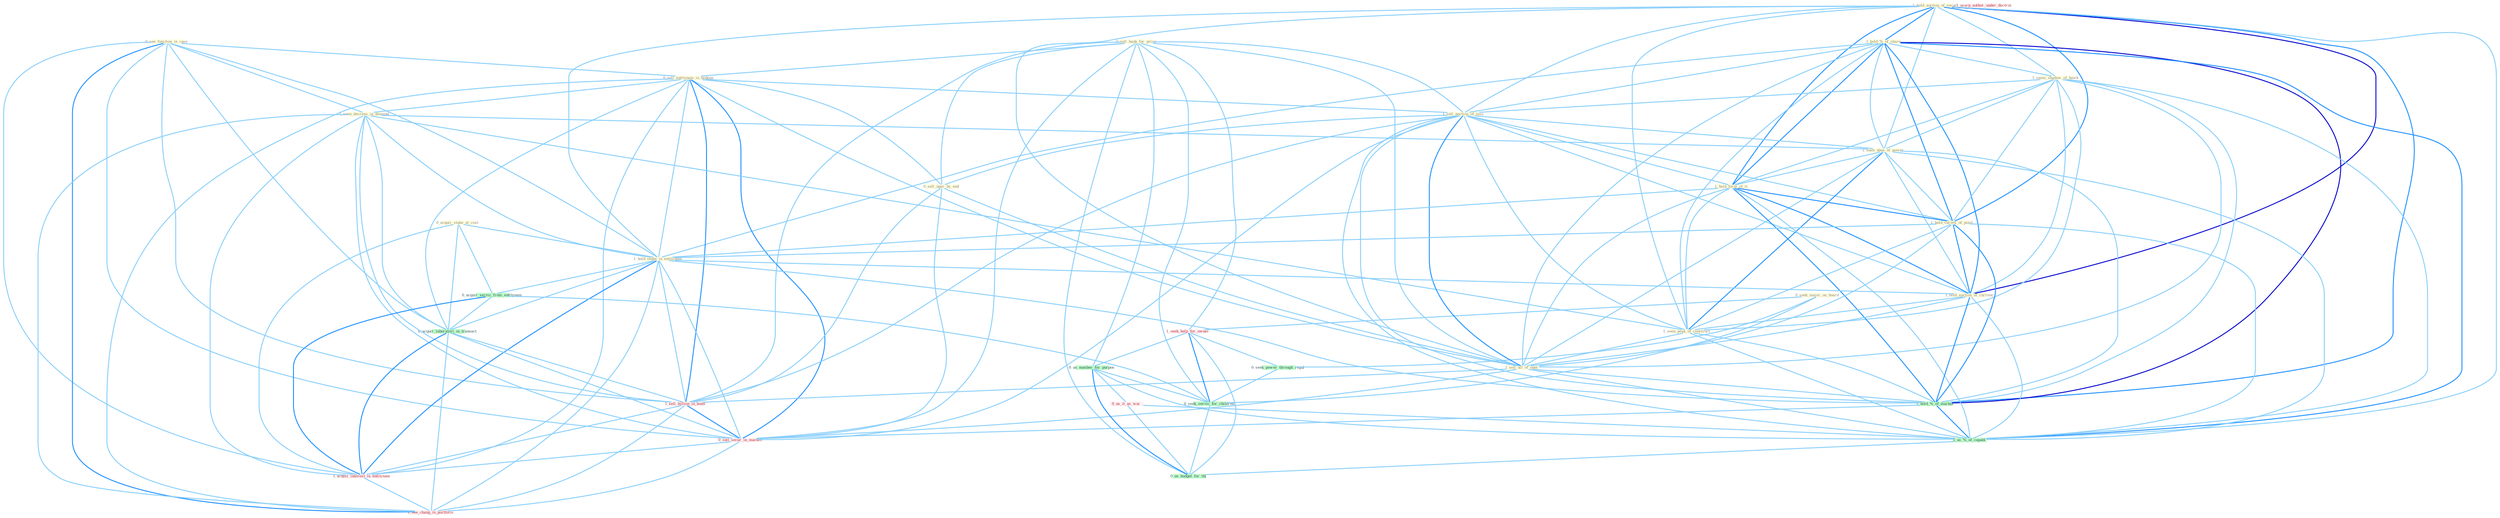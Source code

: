 Graph G{ 
    node
    [shape=polygon,style=filled,width=.5,height=.06,color="#BDFCC9",fixedsize=true,fontsize=4,
    fontcolor="#2f4f4f"];
    {node
    [color="#ffffe0", fontcolor="#8b7d6b"] "0_see_function_in_case " "1_hold_auction_of_secur " "0_sell_bank_for_price " "1_hold_%_of_share " "0_sell_entitynam_in_bodega " "0_seek_major_on_board " "1_seen_decreas_in_demand " "1_seem_shadow_of_hawk " "1_sell_portion_of_issu " "1_seen_abus_of_power " "1_hold_form_of_it " "0_acquir_stake_at_cost " "1_hold_varieti_of_posit " "0_sell_oper_by_end " "1_hold_stake_in_entitynam " "1_hold_auction_of_currenc " "1_seen_peak_of_construct " "1_sell_all_of_oper "}
{node [color="#fff0f5", fontcolor="#b22222"] "1_seek_help_for_owner " "1_sell_billion_in_bond " "0_us_it_as_wai " "1_usurp_author_under_doctrin " "0_sell_secur_in_market " "1_acquir_interest_in_entitynam " "1_see_chang_in_portfolio "}
edge [color="#B0E2FF"];

	"0_see_function_in_case " -- "0_sell_entitynam_in_bodega " [w="1", color="#87cefa" ];
	"0_see_function_in_case " -- "1_seen_decreas_in_demand " [w="1", color="#87cefa" ];
	"0_see_function_in_case " -- "1_hold_stake_in_entitynam " [w="1", color="#87cefa" ];
	"0_see_function_in_case " -- "0_acquir_laboratori_in_transact " [w="1", color="#87cefa" ];
	"0_see_function_in_case " -- "1_sell_billion_in_bond " [w="1", color="#87cefa" ];
	"0_see_function_in_case " -- "0_sell_secur_in_market " [w="1", color="#87cefa" ];
	"0_see_function_in_case " -- "1_acquir_interest_in_entitynam " [w="1", color="#87cefa" ];
	"0_see_function_in_case " -- "1_see_chang_in_portfolio " [w="2", color="#1e90ff" , len=0.8];
	"1_hold_auction_of_secur " -- "1_hold_%_of_share " [w="2", color="#1e90ff" , len=0.8];
	"1_hold_auction_of_secur " -- "1_seem_shadow_of_hawk " [w="1", color="#87cefa" ];
	"1_hold_auction_of_secur " -- "1_sell_portion_of_issu " [w="1", color="#87cefa" ];
	"1_hold_auction_of_secur " -- "1_seen_abus_of_power " [w="1", color="#87cefa" ];
	"1_hold_auction_of_secur " -- "1_hold_form_of_it " [w="2", color="#1e90ff" , len=0.8];
	"1_hold_auction_of_secur " -- "1_hold_varieti_of_posit " [w="2", color="#1e90ff" , len=0.8];
	"1_hold_auction_of_secur " -- "1_hold_stake_in_entitynam " [w="1", color="#87cefa" ];
	"1_hold_auction_of_secur " -- "1_hold_auction_of_currenc " [w="3", color="#0000cd" , len=0.6];
	"1_hold_auction_of_secur " -- "1_seen_peak_of_construct " [w="1", color="#87cefa" ];
	"1_hold_auction_of_secur " -- "1_sell_all_of_oper " [w="1", color="#87cefa" ];
	"1_hold_auction_of_secur " -- "1_hold_%_of_market " [w="2", color="#1e90ff" , len=0.8];
	"1_hold_auction_of_secur " -- "1_us_%_of_capabl " [w="1", color="#87cefa" ];
	"0_sell_bank_for_price " -- "0_sell_entitynam_in_bodega " [w="1", color="#87cefa" ];
	"0_sell_bank_for_price " -- "1_sell_portion_of_issu " [w="1", color="#87cefa" ];
	"0_sell_bank_for_price " -- "0_sell_oper_by_end " [w="1", color="#87cefa" ];
	"0_sell_bank_for_price " -- "1_sell_all_of_oper " [w="1", color="#87cefa" ];
	"0_sell_bank_for_price " -- "1_seek_help_for_owner " [w="1", color="#87cefa" ];
	"0_sell_bank_for_price " -- "0_us_number_for_purpos " [w="1", color="#87cefa" ];
	"0_sell_bank_for_price " -- "1_sell_billion_in_bond " [w="1", color="#87cefa" ];
	"0_sell_bank_for_price " -- "0_sell_secur_in_market " [w="1", color="#87cefa" ];
	"0_sell_bank_for_price " -- "0_seek_servic_for_children " [w="1", color="#87cefa" ];
	"0_sell_bank_for_price " -- "0_us_budget_for_thi " [w="1", color="#87cefa" ];
	"1_hold_%_of_share " -- "1_seem_shadow_of_hawk " [w="1", color="#87cefa" ];
	"1_hold_%_of_share " -- "1_sell_portion_of_issu " [w="1", color="#87cefa" ];
	"1_hold_%_of_share " -- "1_seen_abus_of_power " [w="1", color="#87cefa" ];
	"1_hold_%_of_share " -- "1_hold_form_of_it " [w="2", color="#1e90ff" , len=0.8];
	"1_hold_%_of_share " -- "1_hold_varieti_of_posit " [w="2", color="#1e90ff" , len=0.8];
	"1_hold_%_of_share " -- "1_hold_stake_in_entitynam " [w="1", color="#87cefa" ];
	"1_hold_%_of_share " -- "1_hold_auction_of_currenc " [w="2", color="#1e90ff" , len=0.8];
	"1_hold_%_of_share " -- "1_seen_peak_of_construct " [w="1", color="#87cefa" ];
	"1_hold_%_of_share " -- "1_sell_all_of_oper " [w="1", color="#87cefa" ];
	"1_hold_%_of_share " -- "1_hold_%_of_market " [w="3", color="#0000cd" , len=0.6];
	"1_hold_%_of_share " -- "1_us_%_of_capabl " [w="2", color="#1e90ff" , len=0.8];
	"0_sell_entitynam_in_bodega " -- "1_seen_decreas_in_demand " [w="1", color="#87cefa" ];
	"0_sell_entitynam_in_bodega " -- "1_sell_portion_of_issu " [w="1", color="#87cefa" ];
	"0_sell_entitynam_in_bodega " -- "0_sell_oper_by_end " [w="1", color="#87cefa" ];
	"0_sell_entitynam_in_bodega " -- "1_hold_stake_in_entitynam " [w="1", color="#87cefa" ];
	"0_sell_entitynam_in_bodega " -- "1_sell_all_of_oper " [w="1", color="#87cefa" ];
	"0_sell_entitynam_in_bodega " -- "0_acquir_laboratori_in_transact " [w="1", color="#87cefa" ];
	"0_sell_entitynam_in_bodega " -- "1_sell_billion_in_bond " [w="2", color="#1e90ff" , len=0.8];
	"0_sell_entitynam_in_bodega " -- "0_sell_secur_in_market " [w="2", color="#1e90ff" , len=0.8];
	"0_sell_entitynam_in_bodega " -- "1_acquir_interest_in_entitynam " [w="1", color="#87cefa" ];
	"0_sell_entitynam_in_bodega " -- "1_see_chang_in_portfolio " [w="1", color="#87cefa" ];
	"0_seek_major_on_board " -- "1_seek_help_for_owner " [w="1", color="#87cefa" ];
	"0_seek_major_on_board " -- "0_seek_power_through_regul " [w="1", color="#87cefa" ];
	"0_seek_major_on_board " -- "0_seek_servic_for_children " [w="1", color="#87cefa" ];
	"1_seen_decreas_in_demand " -- "1_seen_abus_of_power " [w="1", color="#87cefa" ];
	"1_seen_decreas_in_demand " -- "1_hold_stake_in_entitynam " [w="1", color="#87cefa" ];
	"1_seen_decreas_in_demand " -- "1_seen_peak_of_construct " [w="1", color="#87cefa" ];
	"1_seen_decreas_in_demand " -- "0_acquir_laboratori_in_transact " [w="1", color="#87cefa" ];
	"1_seen_decreas_in_demand " -- "1_sell_billion_in_bond " [w="1", color="#87cefa" ];
	"1_seen_decreas_in_demand " -- "0_sell_secur_in_market " [w="1", color="#87cefa" ];
	"1_seen_decreas_in_demand " -- "1_acquir_interest_in_entitynam " [w="1", color="#87cefa" ];
	"1_seen_decreas_in_demand " -- "1_see_chang_in_portfolio " [w="1", color="#87cefa" ];
	"1_seem_shadow_of_hawk " -- "1_sell_portion_of_issu " [w="1", color="#87cefa" ];
	"1_seem_shadow_of_hawk " -- "1_seen_abus_of_power " [w="1", color="#87cefa" ];
	"1_seem_shadow_of_hawk " -- "1_hold_form_of_it " [w="1", color="#87cefa" ];
	"1_seem_shadow_of_hawk " -- "1_hold_varieti_of_posit " [w="1", color="#87cefa" ];
	"1_seem_shadow_of_hawk " -- "1_hold_auction_of_currenc " [w="1", color="#87cefa" ];
	"1_seem_shadow_of_hawk " -- "1_seen_peak_of_construct " [w="1", color="#87cefa" ];
	"1_seem_shadow_of_hawk " -- "1_sell_all_of_oper " [w="1", color="#87cefa" ];
	"1_seem_shadow_of_hawk " -- "1_hold_%_of_market " [w="1", color="#87cefa" ];
	"1_seem_shadow_of_hawk " -- "1_us_%_of_capabl " [w="1", color="#87cefa" ];
	"1_sell_portion_of_issu " -- "1_seen_abus_of_power " [w="1", color="#87cefa" ];
	"1_sell_portion_of_issu " -- "1_hold_form_of_it " [w="1", color="#87cefa" ];
	"1_sell_portion_of_issu " -- "1_hold_varieti_of_posit " [w="1", color="#87cefa" ];
	"1_sell_portion_of_issu " -- "0_sell_oper_by_end " [w="1", color="#87cefa" ];
	"1_sell_portion_of_issu " -- "1_hold_auction_of_currenc " [w="1", color="#87cefa" ];
	"1_sell_portion_of_issu " -- "1_seen_peak_of_construct " [w="1", color="#87cefa" ];
	"1_sell_portion_of_issu " -- "1_sell_all_of_oper " [w="2", color="#1e90ff" , len=0.8];
	"1_sell_portion_of_issu " -- "1_hold_%_of_market " [w="1", color="#87cefa" ];
	"1_sell_portion_of_issu " -- "1_sell_billion_in_bond " [w="1", color="#87cefa" ];
	"1_sell_portion_of_issu " -- "1_us_%_of_capabl " [w="1", color="#87cefa" ];
	"1_sell_portion_of_issu " -- "0_sell_secur_in_market " [w="1", color="#87cefa" ];
	"1_seen_abus_of_power " -- "1_hold_form_of_it " [w="1", color="#87cefa" ];
	"1_seen_abus_of_power " -- "1_hold_varieti_of_posit " [w="1", color="#87cefa" ];
	"1_seen_abus_of_power " -- "1_hold_auction_of_currenc " [w="1", color="#87cefa" ];
	"1_seen_abus_of_power " -- "1_seen_peak_of_construct " [w="2", color="#1e90ff" , len=0.8];
	"1_seen_abus_of_power " -- "1_sell_all_of_oper " [w="1", color="#87cefa" ];
	"1_seen_abus_of_power " -- "1_hold_%_of_market " [w="1", color="#87cefa" ];
	"1_seen_abus_of_power " -- "1_us_%_of_capabl " [w="1", color="#87cefa" ];
	"1_hold_form_of_it " -- "1_hold_varieti_of_posit " [w="2", color="#1e90ff" , len=0.8];
	"1_hold_form_of_it " -- "1_hold_stake_in_entitynam " [w="1", color="#87cefa" ];
	"1_hold_form_of_it " -- "1_hold_auction_of_currenc " [w="2", color="#1e90ff" , len=0.8];
	"1_hold_form_of_it " -- "1_seen_peak_of_construct " [w="1", color="#87cefa" ];
	"1_hold_form_of_it " -- "1_sell_all_of_oper " [w="1", color="#87cefa" ];
	"1_hold_form_of_it " -- "1_hold_%_of_market " [w="2", color="#1e90ff" , len=0.8];
	"1_hold_form_of_it " -- "1_us_%_of_capabl " [w="1", color="#87cefa" ];
	"0_acquir_stake_at_cost " -- "1_hold_stake_in_entitynam " [w="1", color="#87cefa" ];
	"0_acquir_stake_at_cost " -- "0_acquir_servic_from_entitynam " [w="1", color="#87cefa" ];
	"0_acquir_stake_at_cost " -- "0_acquir_laboratori_in_transact " [w="1", color="#87cefa" ];
	"0_acquir_stake_at_cost " -- "1_acquir_interest_in_entitynam " [w="1", color="#87cefa" ];
	"1_hold_varieti_of_posit " -- "1_hold_stake_in_entitynam " [w="1", color="#87cefa" ];
	"1_hold_varieti_of_posit " -- "1_hold_auction_of_currenc " [w="2", color="#1e90ff" , len=0.8];
	"1_hold_varieti_of_posit " -- "1_seen_peak_of_construct " [w="1", color="#87cefa" ];
	"1_hold_varieti_of_posit " -- "1_sell_all_of_oper " [w="1", color="#87cefa" ];
	"1_hold_varieti_of_posit " -- "1_hold_%_of_market " [w="2", color="#1e90ff" , len=0.8];
	"1_hold_varieti_of_posit " -- "1_us_%_of_capabl " [w="1", color="#87cefa" ];
	"0_sell_oper_by_end " -- "1_sell_all_of_oper " [w="1", color="#87cefa" ];
	"0_sell_oper_by_end " -- "1_sell_billion_in_bond " [w="1", color="#87cefa" ];
	"0_sell_oper_by_end " -- "0_sell_secur_in_market " [w="1", color="#87cefa" ];
	"1_hold_stake_in_entitynam " -- "1_hold_auction_of_currenc " [w="1", color="#87cefa" ];
	"1_hold_stake_in_entitynam " -- "0_acquir_servic_from_entitynam " [w="1", color="#87cefa" ];
	"1_hold_stake_in_entitynam " -- "1_hold_%_of_market " [w="1", color="#87cefa" ];
	"1_hold_stake_in_entitynam " -- "0_acquir_laboratori_in_transact " [w="1", color="#87cefa" ];
	"1_hold_stake_in_entitynam " -- "1_sell_billion_in_bond " [w="1", color="#87cefa" ];
	"1_hold_stake_in_entitynam " -- "0_sell_secur_in_market " [w="1", color="#87cefa" ];
	"1_hold_stake_in_entitynam " -- "1_acquir_interest_in_entitynam " [w="2", color="#1e90ff" , len=0.8];
	"1_hold_stake_in_entitynam " -- "1_see_chang_in_portfolio " [w="1", color="#87cefa" ];
	"1_hold_auction_of_currenc " -- "1_seen_peak_of_construct " [w="1", color="#87cefa" ];
	"1_hold_auction_of_currenc " -- "1_sell_all_of_oper " [w="1", color="#87cefa" ];
	"1_hold_auction_of_currenc " -- "1_hold_%_of_market " [w="2", color="#1e90ff" , len=0.8];
	"1_hold_auction_of_currenc " -- "1_us_%_of_capabl " [w="1", color="#87cefa" ];
	"1_seen_peak_of_construct " -- "1_sell_all_of_oper " [w="1", color="#87cefa" ];
	"1_seen_peak_of_construct " -- "1_hold_%_of_market " [w="1", color="#87cefa" ];
	"1_seen_peak_of_construct " -- "1_us_%_of_capabl " [w="1", color="#87cefa" ];
	"1_sell_all_of_oper " -- "1_hold_%_of_market " [w="1", color="#87cefa" ];
	"1_sell_all_of_oper " -- "1_sell_billion_in_bond " [w="1", color="#87cefa" ];
	"1_sell_all_of_oper " -- "1_us_%_of_capabl " [w="1", color="#87cefa" ];
	"1_sell_all_of_oper " -- "0_sell_secur_in_market " [w="1", color="#87cefa" ];
	"1_seek_help_for_owner " -- "0_seek_power_through_regul " [w="1", color="#87cefa" ];
	"1_seek_help_for_owner " -- "0_us_number_for_purpos " [w="1", color="#87cefa" ];
	"1_seek_help_for_owner " -- "0_seek_servic_for_children " [w="2", color="#1e90ff" , len=0.8];
	"1_seek_help_for_owner " -- "0_us_budget_for_thi " [w="1", color="#87cefa" ];
	"0_acquir_servic_from_entitynam " -- "0_acquir_laboratori_in_transact " [w="1", color="#87cefa" ];
	"0_acquir_servic_from_entitynam " -- "1_acquir_interest_in_entitynam " [w="2", color="#1e90ff" , len=0.8];
	"0_acquir_servic_from_entitynam " -- "0_seek_servic_for_children " [w="1", color="#87cefa" ];
	"1_hold_%_of_market " -- "1_us_%_of_capabl " [w="2", color="#1e90ff" , len=0.8];
	"1_hold_%_of_market " -- "0_sell_secur_in_market " [w="1", color="#87cefa" ];
	"0_seek_power_through_regul " -- "0_seek_servic_for_children " [w="1", color="#87cefa" ];
	"0_us_number_for_purpos " -- "0_us_it_as_wai " [w="1", color="#87cefa" ];
	"0_us_number_for_purpos " -- "1_us_%_of_capabl " [w="1", color="#87cefa" ];
	"0_us_number_for_purpos " -- "0_seek_servic_for_children " [w="1", color="#87cefa" ];
	"0_us_number_for_purpos " -- "0_us_budget_for_thi " [w="2", color="#1e90ff" , len=0.8];
	"0_acquir_laboratori_in_transact " -- "1_sell_billion_in_bond " [w="1", color="#87cefa" ];
	"0_acquir_laboratori_in_transact " -- "0_sell_secur_in_market " [w="1", color="#87cefa" ];
	"0_acquir_laboratori_in_transact " -- "1_acquir_interest_in_entitynam " [w="2", color="#1e90ff" , len=0.8];
	"0_acquir_laboratori_in_transact " -- "1_see_chang_in_portfolio " [w="1", color="#87cefa" ];
	"1_sell_billion_in_bond " -- "0_sell_secur_in_market " [w="2", color="#1e90ff" , len=0.8];
	"1_sell_billion_in_bond " -- "1_acquir_interest_in_entitynam " [w="1", color="#87cefa" ];
	"1_sell_billion_in_bond " -- "1_see_chang_in_portfolio " [w="1", color="#87cefa" ];
	"0_us_it_as_wai " -- "1_us_%_of_capabl " [w="1", color="#87cefa" ];
	"0_us_it_as_wai " -- "0_us_budget_for_thi " [w="1", color="#87cefa" ];
	"1_us_%_of_capabl " -- "0_us_budget_for_thi " [w="1", color="#87cefa" ];
	"0_sell_secur_in_market " -- "1_acquir_interest_in_entitynam " [w="1", color="#87cefa" ];
	"0_sell_secur_in_market " -- "1_see_chang_in_portfolio " [w="1", color="#87cefa" ];
	"1_acquir_interest_in_entitynam " -- "1_see_chang_in_portfolio " [w="1", color="#87cefa" ];
	"0_seek_servic_for_children " -- "0_us_budget_for_thi " [w="1", color="#87cefa" ];
}